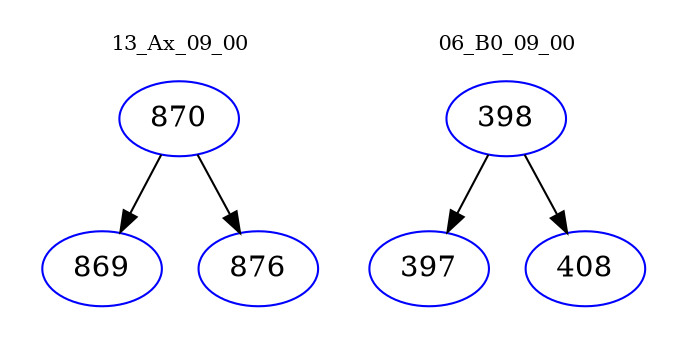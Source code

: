 digraph{
subgraph cluster_0 {
color = white
label = "13_Ax_09_00";
fontsize=10;
T0_870 [label="870", color="blue"]
T0_870 -> T0_869 [color="black"]
T0_869 [label="869", color="blue"]
T0_870 -> T0_876 [color="black"]
T0_876 [label="876", color="blue"]
}
subgraph cluster_1 {
color = white
label = "06_B0_09_00";
fontsize=10;
T1_398 [label="398", color="blue"]
T1_398 -> T1_397 [color="black"]
T1_397 [label="397", color="blue"]
T1_398 -> T1_408 [color="black"]
T1_408 [label="408", color="blue"]
}
}
